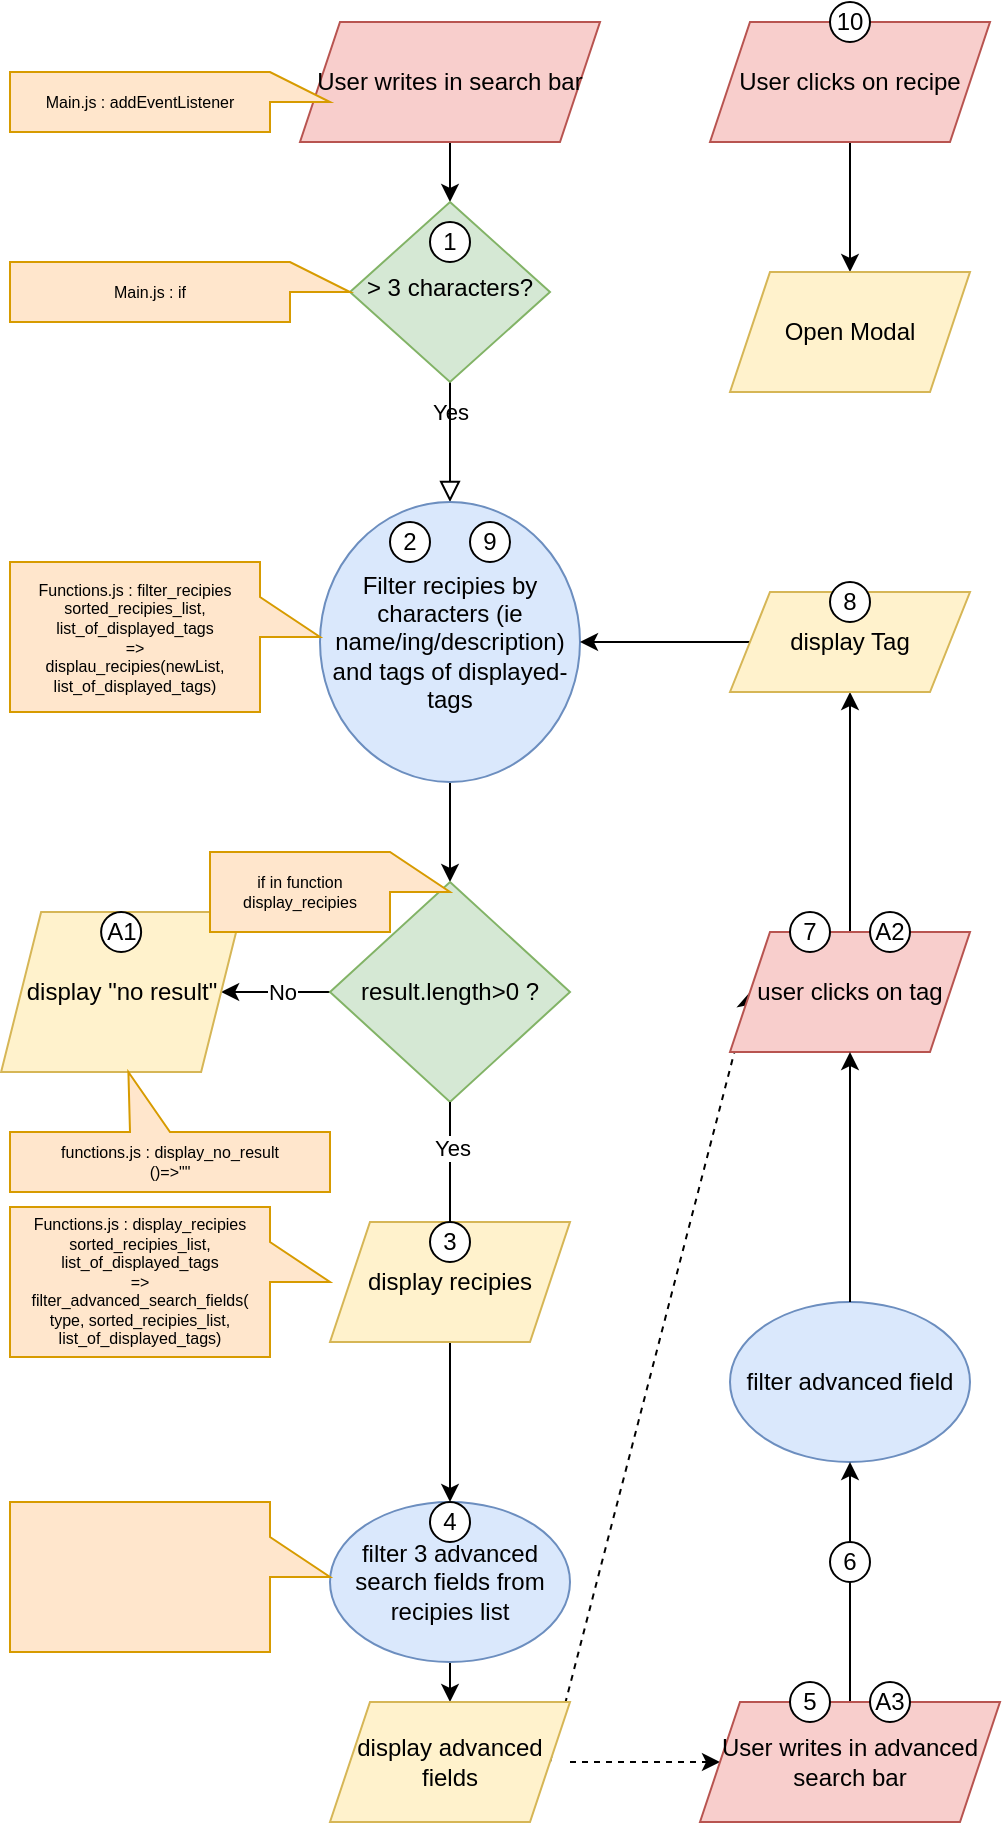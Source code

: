 <mxfile version="15.9.6" type="device"><diagram id="C5RBs43oDa-KdzZeNtuy" name="Page-1"><mxGraphModel dx="1613" dy="738" grid="1" gridSize="10" guides="1" tooltips="1" connect="1" arrows="1" fold="1" page="1" pageScale="1" pageWidth="827" pageHeight="1169" math="0" shadow="0"><root><mxCell id="WIyWlLk6GJQsqaUBKTNV-0"/><mxCell id="WIyWlLk6GJQsqaUBKTNV-1" parent="WIyWlLk6GJQsqaUBKTNV-0"/><mxCell id="Ns5LeGO51GVy77i2Lxv2-0" value="filter advanced field" style="ellipse;whiteSpace=wrap;html=1;fillColor=#dae8fc;strokeColor=#6c8ebf;" parent="WIyWlLk6GJQsqaUBKTNV-1" vertex="1"><mxGeometry x="-400" y="720" width="120" height="80" as="geometry"/></mxCell><mxCell id="d4BB7V8Vgh8PjD7nmMaS-0" value="" style="edgeStyle=orthogonalEdgeStyle;rounded=0;orthogonalLoop=1;jettySize=auto;html=1;" parent="WIyWlLk6GJQsqaUBKTNV-1" source="WIyWlLk6GJQsqaUBKTNV-3" target="WIyWlLk6GJQsqaUBKTNV-6" edge="1"><mxGeometry relative="1" as="geometry"/></mxCell><mxCell id="WIyWlLk6GJQsqaUBKTNV-3" value="User writes in search bar" style="shape=parallelogram;perimeter=parallelogramPerimeter;whiteSpace=wrap;html=1;fixedSize=1;fillColor=#f8cecc;strokeColor=#b85450;" parent="WIyWlLk6GJQsqaUBKTNV-1" vertex="1"><mxGeometry x="-615" y="80" width="150" height="60" as="geometry"/></mxCell><mxCell id="WIyWlLk6GJQsqaUBKTNV-4" value="Yes" style="rounded=0;html=1;jettySize=auto;orthogonalLoop=1;fontSize=11;endArrow=block;endFill=0;endSize=8;strokeWidth=1;shadow=0;labelBackgroundColor=none;edgeStyle=orthogonalEdgeStyle;entryX=0.5;entryY=0;entryDx=0;entryDy=0;entryPerimeter=0;" parent="WIyWlLk6GJQsqaUBKTNV-1" source="WIyWlLk6GJQsqaUBKTNV-6" target="gOCb7-s0wx8rYmDotv4_-1" edge="1"><mxGeometry x="-0.5" relative="1" as="geometry"><mxPoint as="offset"/><mxPoint x="-700" y="340" as="targetPoint"/></mxGeometry></mxCell><mxCell id="WIyWlLk6GJQsqaUBKTNV-6" value="&amp;gt; 3 characters?" style="rhombus;whiteSpace=wrap;html=1;shadow=0;fontFamily=Helvetica;fontSize=12;align=center;strokeWidth=1;spacing=6;spacingTop=-4;fillColor=#d5e8d4;strokeColor=#82b366;" parent="WIyWlLk6GJQsqaUBKTNV-1" vertex="1"><mxGeometry x="-590" y="170" width="100" height="90" as="geometry"/></mxCell><mxCell id="gOCb7-s0wx8rYmDotv4_-4" value="" style="edgeStyle=orthogonalEdgeStyle;rounded=0;orthogonalLoop=1;jettySize=auto;html=1;" parent="WIyWlLk6GJQsqaUBKTNV-1" source="gOCb7-s0wx8rYmDotv4_-1" target="gOCb7-s0wx8rYmDotv4_-2" edge="1"><mxGeometry relative="1" as="geometry"/></mxCell><mxCell id="gOCb7-s0wx8rYmDotv4_-1" value="Filter recipies by characters (ie name/ing/description)&lt;br&gt;and tags of displayed-tags" style="ellipse;whiteSpace=wrap;html=1;fillColor=#dae8fc;strokeColor=#6c8ebf;" parent="WIyWlLk6GJQsqaUBKTNV-1" vertex="1"><mxGeometry x="-605" y="320" width="130" height="140" as="geometry"/></mxCell><mxCell id="d4BB7V8Vgh8PjD7nmMaS-3" value="" style="edgeStyle=orthogonalEdgeStyle;rounded=0;orthogonalLoop=1;jettySize=auto;html=1;strokeColor=default;" parent="WIyWlLk6GJQsqaUBKTNV-1" source="gOCb7-s0wx8rYmDotv4_-2" target="gOCb7-s0wx8rYmDotv4_-7" edge="1"><mxGeometry relative="1" as="geometry"/></mxCell><mxCell id="d4BB7V8Vgh8PjD7nmMaS-4" value="No" style="edgeLabel;html=1;align=center;verticalAlign=middle;resizable=0;points=[];" parent="d4BB7V8Vgh8PjD7nmMaS-3" vertex="1" connectable="0"><mxGeometry x="-0.108" relative="1" as="geometry"><mxPoint as="offset"/></mxGeometry></mxCell><mxCell id="gOCb7-s0wx8rYmDotv4_-2" value="result.length&amp;gt;0 ?" style="rhombus;whiteSpace=wrap;html=1;fillColor=#d5e8d4;strokeColor=#82b366;" parent="WIyWlLk6GJQsqaUBKTNV-1" vertex="1"><mxGeometry x="-600" y="510" width="120" height="110" as="geometry"/></mxCell><mxCell id="gOCb7-s0wx8rYmDotv4_-7" value="display &quot;no result&quot;" style="shape=parallelogram;perimeter=parallelogramPerimeter;whiteSpace=wrap;html=1;fixedSize=1;fillColor=#fff2cc;strokeColor=#d6b656;" parent="WIyWlLk6GJQsqaUBKTNV-1" vertex="1"><mxGeometry x="-764.44" y="525" width="120" height="80" as="geometry"/></mxCell><mxCell id="gOCb7-s0wx8rYmDotv4_-17" value="" style="edgeStyle=none;rounded=0;orthogonalLoop=1;jettySize=auto;html=1;" parent="WIyWlLk6GJQsqaUBKTNV-1" source="gOCb7-s0wx8rYmDotv4_-11" target="gOCb7-s0wx8rYmDotv4_-16" edge="1"><mxGeometry relative="1" as="geometry"/></mxCell><mxCell id="gOCb7-s0wx8rYmDotv4_-11" value="display recipies" style="shape=parallelogram;perimeter=parallelogramPerimeter;whiteSpace=wrap;html=1;fixedSize=1;fillColor=#fff2cc;strokeColor=#d6b656;" parent="WIyWlLk6GJQsqaUBKTNV-1" vertex="1"><mxGeometry x="-600" y="680" width="120" height="60" as="geometry"/></mxCell><mxCell id="gOCb7-s0wx8rYmDotv4_-19" value="" style="edgeStyle=none;rounded=0;orthogonalLoop=1;jettySize=auto;html=1;" parent="WIyWlLk6GJQsqaUBKTNV-1" source="gOCb7-s0wx8rYmDotv4_-16" target="gOCb7-s0wx8rYmDotv4_-18" edge="1"><mxGeometry relative="1" as="geometry"/></mxCell><mxCell id="gOCb7-s0wx8rYmDotv4_-16" value="filter 3 advanced search fields from recipies list" style="ellipse;whiteSpace=wrap;html=1;fillColor=#dae8fc;strokeColor=#6c8ebf;" parent="WIyWlLk6GJQsqaUBKTNV-1" vertex="1"><mxGeometry x="-600" y="820" width="120" height="80" as="geometry"/></mxCell><mxCell id="gOCb7-s0wx8rYmDotv4_-25" value="" style="edgeStyle=none;rounded=0;orthogonalLoop=1;jettySize=auto;html=1;dashed=1;entryX=0;entryY=0.5;entryDx=0;entryDy=0;exitX=1;exitY=0.5;exitDx=0;exitDy=0;" parent="WIyWlLk6GJQsqaUBKTNV-1" source="gOCb7-s0wx8rYmDotv4_-18" target="gOCb7-s0wx8rYmDotv4_-24" edge="1"><mxGeometry relative="1" as="geometry"/></mxCell><mxCell id="Ns5LeGO51GVy77i2Lxv2-13" style="rounded=0;orthogonalLoop=1;jettySize=auto;html=1;entryX=0;entryY=0.5;entryDx=0;entryDy=0;dashed=1;" parent="WIyWlLk6GJQsqaUBKTNV-1" target="gOCb7-s0wx8rYmDotv4_-20" edge="1"><mxGeometry relative="1" as="geometry"><mxPoint x="-480" y="950" as="sourcePoint"/></mxGeometry></mxCell><mxCell id="gOCb7-s0wx8rYmDotv4_-18" value="display advanced fields" style="shape=parallelogram;perimeter=parallelogramPerimeter;whiteSpace=wrap;html=1;fixedSize=1;fillColor=#fff2cc;strokeColor=#d6b656;" parent="WIyWlLk6GJQsqaUBKTNV-1" vertex="1"><mxGeometry x="-600" y="920" width="120" height="60" as="geometry"/></mxCell><mxCell id="gOCb7-s0wx8rYmDotv4_-21" style="edgeStyle=none;rounded=0;orthogonalLoop=1;jettySize=auto;html=1;exitX=0.5;exitY=1;exitDx=0;exitDy=0;entryX=0.5;entryY=1;entryDx=0;entryDy=0;" parent="WIyWlLk6GJQsqaUBKTNV-1" source="gOCb7-s0wx8rYmDotv4_-20" target="Ns5LeGO51GVy77i2Lxv2-0" edge="1"><mxGeometry relative="1" as="geometry"/></mxCell><mxCell id="gOCb7-s0wx8rYmDotv4_-20" value="User writes in advanced search bar" style="shape=parallelogram;perimeter=parallelogramPerimeter;whiteSpace=wrap;html=1;fixedSize=1;fillColor=#f8cecc;strokeColor=#b85450;" parent="WIyWlLk6GJQsqaUBKTNV-1" vertex="1"><mxGeometry x="-415" y="920" width="150" height="60" as="geometry"/></mxCell><mxCell id="gOCb7-s0wx8rYmDotv4_-27" value="" style="edgeStyle=none;rounded=0;orthogonalLoop=1;jettySize=auto;html=1;" parent="WIyWlLk6GJQsqaUBKTNV-1" source="gOCb7-s0wx8rYmDotv4_-24" target="gOCb7-s0wx8rYmDotv4_-26" edge="1"><mxGeometry relative="1" as="geometry"/></mxCell><mxCell id="gOCb7-s0wx8rYmDotv4_-24" value="user clicks on tag" style="shape=parallelogram;perimeter=parallelogramPerimeter;whiteSpace=wrap;html=1;fixedSize=1;fillColor=#f8cecc;strokeColor=#b85450;" parent="WIyWlLk6GJQsqaUBKTNV-1" vertex="1"><mxGeometry x="-400" y="535" width="120" height="60" as="geometry"/></mxCell><mxCell id="gOCb7-s0wx8rYmDotv4_-32" value="" style="edgeStyle=none;rounded=0;orthogonalLoop=1;jettySize=auto;html=1;" parent="WIyWlLk6GJQsqaUBKTNV-1" source="gOCb7-s0wx8rYmDotv4_-30" target="gOCb7-s0wx8rYmDotv4_-31" edge="1"><mxGeometry relative="1" as="geometry"/></mxCell><mxCell id="gOCb7-s0wx8rYmDotv4_-30" value="User clicks on recipe" style="shape=parallelogram;perimeter=parallelogramPerimeter;whiteSpace=wrap;html=1;fixedSize=1;fillColor=#f8cecc;strokeColor=#b85450;" parent="WIyWlLk6GJQsqaUBKTNV-1" vertex="1"><mxGeometry x="-410" y="80" width="140" height="60" as="geometry"/></mxCell><mxCell id="gOCb7-s0wx8rYmDotv4_-31" value="Open Modal" style="shape=parallelogram;perimeter=parallelogramPerimeter;whiteSpace=wrap;html=1;fixedSize=1;fillColor=#fff2cc;strokeColor=#d6b656;" parent="WIyWlLk6GJQsqaUBKTNV-1" vertex="1"><mxGeometry x="-400" y="205" width="120" height="60" as="geometry"/></mxCell><mxCell id="gOCb7-s0wx8rYmDotv4_-35" value="2" style="ellipse;whiteSpace=wrap;html=1;aspect=fixed;" parent="WIyWlLk6GJQsqaUBKTNV-1" vertex="1"><mxGeometry x="-570" y="330" width="20" height="20" as="geometry"/></mxCell><mxCell id="gOCb7-s0wx8rYmDotv4_-36" value="1" style="ellipse;whiteSpace=wrap;html=1;aspect=fixed;" parent="WIyWlLk6GJQsqaUBKTNV-1" vertex="1"><mxGeometry x="-550" y="180" width="20" height="20" as="geometry"/></mxCell><mxCell id="gOCb7-s0wx8rYmDotv4_-39" value="4" style="ellipse;whiteSpace=wrap;html=1;aspect=fixed;" parent="WIyWlLk6GJQsqaUBKTNV-1" vertex="1"><mxGeometry x="-550" y="820" width="20" height="20" as="geometry"/></mxCell><mxCell id="gOCb7-s0wx8rYmDotv4_-40" value="5" style="ellipse;whiteSpace=wrap;html=1;aspect=fixed;" parent="WIyWlLk6GJQsqaUBKTNV-1" vertex="1"><mxGeometry x="-370" y="910" width="20" height="20" as="geometry"/></mxCell><mxCell id="gOCb7-s0wx8rYmDotv4_-41" value="6" style="ellipse;whiteSpace=wrap;html=1;aspect=fixed;" parent="WIyWlLk6GJQsqaUBKTNV-1" vertex="1"><mxGeometry x="-350" y="840" width="20" height="20" as="geometry"/></mxCell><mxCell id="gOCb7-s0wx8rYmDotv4_-43" value="7" style="ellipse;whiteSpace=wrap;html=1;aspect=fixed;" parent="WIyWlLk6GJQsqaUBKTNV-1" vertex="1"><mxGeometry x="-370" y="525" width="20" height="20" as="geometry"/></mxCell><mxCell id="gOCb7-s0wx8rYmDotv4_-47" value="9" style="ellipse;whiteSpace=wrap;html=1;aspect=fixed;" parent="WIyWlLk6GJQsqaUBKTNV-1" vertex="1"><mxGeometry x="-530" y="330" width="20" height="20" as="geometry"/></mxCell><mxCell id="gOCb7-s0wx8rYmDotv4_-48" value="10" style="ellipse;whiteSpace=wrap;html=1;aspect=fixed;" parent="WIyWlLk6GJQsqaUBKTNV-1" vertex="1"><mxGeometry x="-350" y="70" width="20" height="20" as="geometry"/></mxCell><mxCell id="gOCb7-s0wx8rYmDotv4_-50" value="A3" style="ellipse;whiteSpace=wrap;html=1;aspect=fixed;" parent="WIyWlLk6GJQsqaUBKTNV-1" vertex="1"><mxGeometry x="-330" y="910" width="20" height="20" as="geometry"/></mxCell><mxCell id="Ns5LeGO51GVy77i2Lxv2-3" style="edgeStyle=none;rounded=0;orthogonalLoop=1;jettySize=auto;html=1;entryX=1;entryY=0.5;entryDx=0;entryDy=0;" parent="WIyWlLk6GJQsqaUBKTNV-1" source="gOCb7-s0wx8rYmDotv4_-26" target="gOCb7-s0wx8rYmDotv4_-1" edge="1"><mxGeometry relative="1" as="geometry"><mxPoint x="-237.574" y="528.284" as="targetPoint"/></mxGeometry></mxCell><mxCell id="gOCb7-s0wx8rYmDotv4_-26" value="display Tag" style="shape=parallelogram;perimeter=parallelogramPerimeter;whiteSpace=wrap;html=1;fixedSize=1;fillColor=#fff2cc;strokeColor=#d6b656;" parent="WIyWlLk6GJQsqaUBKTNV-1" vertex="1"><mxGeometry x="-400" y="365" width="120" height="50" as="geometry"/></mxCell><mxCell id="gOCb7-s0wx8rYmDotv4_-44" value="8" style="ellipse;whiteSpace=wrap;html=1;aspect=fixed;" parent="WIyWlLk6GJQsqaUBKTNV-1" vertex="1"><mxGeometry x="-350" y="360" width="20" height="20" as="geometry"/></mxCell><mxCell id="Ns5LeGO51GVy77i2Lxv2-1" style="rounded=0;orthogonalLoop=1;jettySize=auto;html=1;entryX=0.5;entryY=1;entryDx=0;entryDy=0;" parent="WIyWlLk6GJQsqaUBKTNV-1" source="Ns5LeGO51GVy77i2Lxv2-0" target="gOCb7-s0wx8rYmDotv4_-24" edge="1"><mxGeometry relative="1" as="geometry"/></mxCell><mxCell id="gOCb7-s0wx8rYmDotv4_-37" value="3" style="ellipse;whiteSpace=wrap;html=1;aspect=fixed;" parent="WIyWlLk6GJQsqaUBKTNV-1" vertex="1"><mxGeometry x="-550" y="680" width="20" height="20" as="geometry"/></mxCell><mxCell id="Ns5LeGO51GVy77i2Lxv2-6" value="" style="rounded=0;html=1;jettySize=auto;orthogonalLoop=1;fontSize=11;endArrow=none;endFill=0;endSize=8;strokeWidth=1;shadow=0;labelBackgroundColor=none;edgeStyle=orthogonalEdgeStyle;exitX=0.5;exitY=1;exitDx=0;exitDy=0;entryX=0.5;entryY=0;entryDx=0;entryDy=0;" parent="WIyWlLk6GJQsqaUBKTNV-1" source="gOCb7-s0wx8rYmDotv4_-2" target="gOCb7-s0wx8rYmDotv4_-37" edge="1"><mxGeometry x="-0.5" y="-20" relative="1" as="geometry"><mxPoint as="offset"/><mxPoint x="-540" y="620" as="sourcePoint"/><mxPoint x="-540" y="730" as="targetPoint"/></mxGeometry></mxCell><mxCell id="Ns5LeGO51GVy77i2Lxv2-10" value="Yes" style="edgeLabel;html=1;align=center;verticalAlign=middle;resizable=0;points=[];" parent="Ns5LeGO51GVy77i2Lxv2-6" vertex="1" connectable="0"><mxGeometry x="-0.237" y="1" relative="1" as="geometry"><mxPoint as="offset"/></mxGeometry></mxCell><mxCell id="gOCb7-s0wx8rYmDotv4_-42" value="A1" style="ellipse;whiteSpace=wrap;html=1;aspect=fixed;" parent="WIyWlLk6GJQsqaUBKTNV-1" vertex="1"><mxGeometry x="-714.44" y="525" width="20" height="20" as="geometry"/></mxCell><mxCell id="d4BB7V8Vgh8PjD7nmMaS-5" value="A2" style="ellipse;whiteSpace=wrap;html=1;aspect=fixed;" parent="WIyWlLk6GJQsqaUBKTNV-1" vertex="1"><mxGeometry x="-330" y="525" width="20" height="20" as="geometry"/></mxCell><mxCell id="YBb-TbFOAy2IAbrqDmiT-2" value="Main.js : addEventListener" style="shape=callout;whiteSpace=wrap;html=1;perimeter=calloutPerimeter;fontSize=8;fillColor=#ffe6cc;strokeColor=#d79b00;direction=north;" parent="WIyWlLk6GJQsqaUBKTNV-1" vertex="1"><mxGeometry x="-760" y="105" width="160" height="30" as="geometry"/></mxCell><mxCell id="YBb-TbFOAy2IAbrqDmiT-3" value="Main.js : if" style="shape=callout;whiteSpace=wrap;html=1;perimeter=calloutPerimeter;fontSize=8;fillColor=#ffe6cc;strokeColor=#d79b00;direction=north;" parent="WIyWlLk6GJQsqaUBKTNV-1" vertex="1"><mxGeometry x="-760" y="200" width="170" height="30" as="geometry"/></mxCell><mxCell id="YBb-TbFOAy2IAbrqDmiT-4" value="Functions.js : filter_recipies&lt;br&gt;sorted_recipies_list,&lt;br&gt;list_of_displayed_tags&lt;br&gt;=&amp;gt;&lt;br&gt;displau_recipies(newList,&lt;br&gt;list_of_displayed_tags)" style="shape=callout;whiteSpace=wrap;html=1;perimeter=calloutPerimeter;fontSize=8;fillColor=#ffe6cc;strokeColor=#d79b00;direction=north;" parent="WIyWlLk6GJQsqaUBKTNV-1" vertex="1"><mxGeometry x="-760" y="350" width="155" height="75" as="geometry"/></mxCell><mxCell id="YBb-TbFOAy2IAbrqDmiT-5" value="functions.js : display_no_result&lt;br&gt;()=&amp;gt;&quot;&quot;" style="shape=callout;whiteSpace=wrap;html=1;perimeter=calloutPerimeter;fontSize=8;fillColor=#ffe6cc;strokeColor=#d79b00;direction=west;position2=0.63;" parent="WIyWlLk6GJQsqaUBKTNV-1" vertex="1"><mxGeometry x="-760" y="605" width="160" height="60" as="geometry"/></mxCell><mxCell id="YBb-TbFOAy2IAbrqDmiT-6" value="Functions.js : display_recipies&lt;br&gt;sorted_recipies_list,&lt;br&gt;list_of_displayed_tags&lt;br&gt;=&amp;gt;&lt;br&gt;filter_advanced_search_fields(&lt;br&gt;type, sorted_recipies_list,&lt;br&gt;list_of_displayed_tags)" style="shape=callout;whiteSpace=wrap;html=1;perimeter=calloutPerimeter;fontSize=8;fillColor=#ffe6cc;strokeColor=#d79b00;direction=north;" parent="WIyWlLk6GJQsqaUBKTNV-1" vertex="1"><mxGeometry x="-760" y="672.5" width="160" height="75" as="geometry"/></mxCell><mxCell id="YBb-TbFOAy2IAbrqDmiT-7" value="if in function&lt;br&gt;display_recipies" style="shape=callout;whiteSpace=wrap;html=1;perimeter=calloutPerimeter;fontSize=8;fillColor=#ffe6cc;strokeColor=#d79b00;direction=north;" parent="WIyWlLk6GJQsqaUBKTNV-1" vertex="1"><mxGeometry x="-660" y="495" width="120" height="40" as="geometry"/></mxCell><mxCell id="YBb-TbFOAy2IAbrqDmiT-8" value="" style="shape=callout;whiteSpace=wrap;html=1;perimeter=calloutPerimeter;fontSize=8;fillColor=#ffe6cc;strokeColor=#d79b00;direction=north;" parent="WIyWlLk6GJQsqaUBKTNV-1" vertex="1"><mxGeometry x="-760" y="820" width="160" height="75" as="geometry"/></mxCell></root></mxGraphModel></diagram></mxfile>